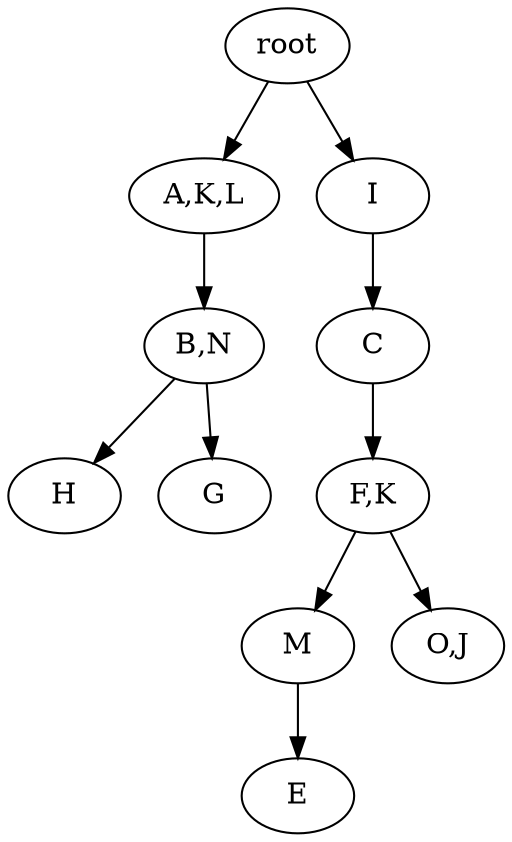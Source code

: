 strict digraph G {
	graph [name=G];
	0	 [label=root];
	3	 [label="A,K,L"];
	0 -> 3;
	1	 [label=I];
	0 -> 1;
	4	 [label="B,N"];
	3 -> 4;
	6	 [label=H];
	4 -> 6;
	5	 [label=G];
	4 -> 5;
	2	 [label=C];
	7	 [label="F,K"];
	2 -> 7;
	9	 [label=M];
	10	 [label=E];
	9 -> 10;
	7 -> 9;
	8	 [label="O,J"];
	7 -> 8;
	1 -> 2;
}
